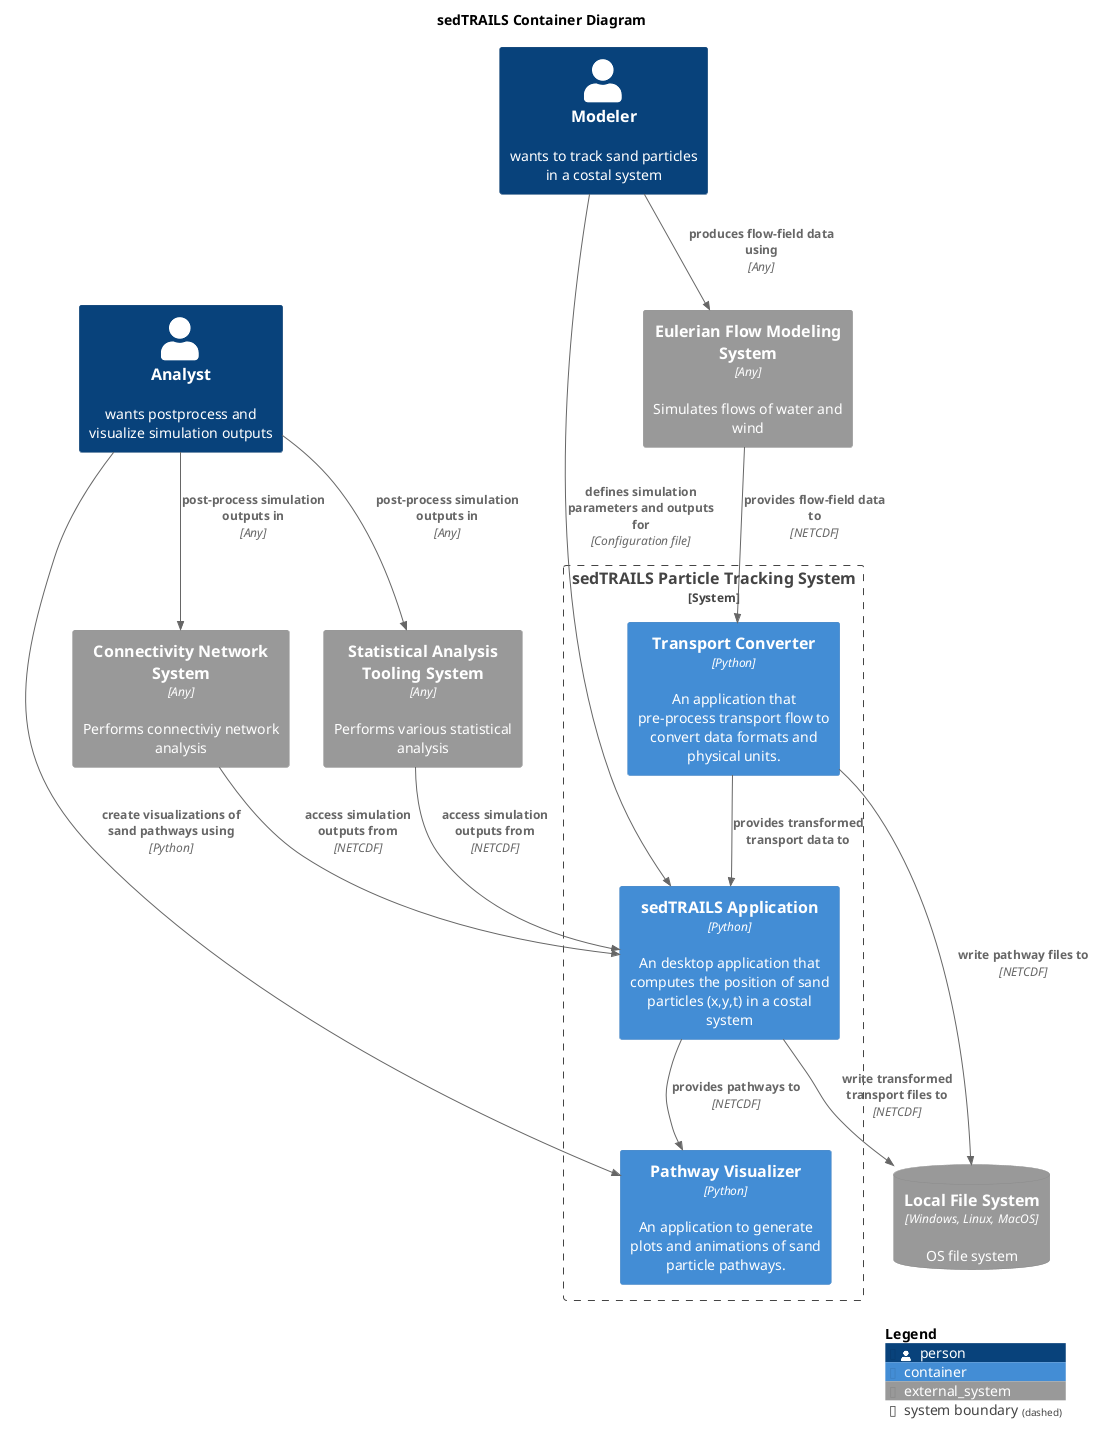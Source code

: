 @startuml SedtrailContainer
!include <C4/C4_Container>

title sedTRAILS Container Diagram
' scale 2

' LAYOUT_LEFT_RIGHT()
' LAYOUT_LANDSCAPE()

Person(modeler, "Modeler", "wants to track sand particles in a costal system")
Person(analyst, "Analyst", "wants postprocess and visualize simulation outputs")

System_Boundary(sedtrailsSystem, "sedTRAILS Particle Tracking System"){ 
    Container(sedtrailsApp, "sedTRAILS Application", "Python", "An desktop application that computes the position of sand particles (x,y,t) in a costal system")
    Container(transportConverter, "Transport Converter", "Python", "An application that pre-process transport flow to convert data formats and physical units.")
    Container(pathwayVisualizer, "Pathway Visualizer", "Python", "An application to generate plots and animations of sand particle pathways.")
    
    Rel(transportConverter, sedtrailsApp, "provides transformed transport data to")
    Rel(sedtrailsApp, pathwayVisualizer, "provides pathways to", "NETCDF")
}

System_Ext(flowSystem, "Eulerian Flow Modeling System", "Simulates flows of water and wind", $type="Any")
System_Ext(connectivityNetworkSys, "Connectivity Network System", "Performs connectiviy network analysis", $type="Any")
System_Ext(statisticsSys, "Statistical Analysis Tooling System", "Performs various statistical analysis", $type="Any")

SystemDb_Ext(fileSystem, "Local File System", "OS file system", $type="Windows, Linux, MacOS")
Rel(sedtrailsApp, fileSystem, "write transformed transport files to", "NETCDF")
Rel(transportConverter, fileSystem, "write pathway files to", "NETCDF")

Rel(modeler, sedtrailsApp, "defines simulation parameters and outputs for", "Configuration file")
Rel(connectivityNetworkSys, sedtrailsApp, "access simulation outputs from", "NETCDF")
Rel(statisticsSys, sedtrailsApp, "access simulation outputs from", "NETCDF")
Rel(analyst, pathwayVisualizer, "create visualizations of sand pathways using", "Python")
Rel(analyst, connectivityNetworkSys, "post-process simulation outputs in", "Any")
Rel(analyst, statisticsSys, "post-process simulation outputs in", "Any")

Rel(modeler, flowSystem, "produces flow-field data using", "Any")
Rel(flowSystem, transportConverter, "provides flow-field data to ", "NETCDF")


SHOW_LEGEND()
@enduml